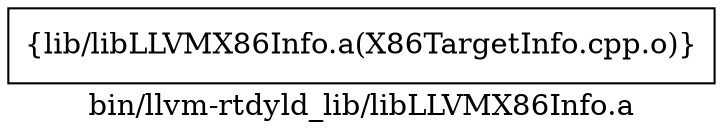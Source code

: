digraph "bin/llvm-rtdyld_lib/libLLVMX86Info.a" {
	label="bin/llvm-rtdyld_lib/libLLVMX86Info.a";
	rankdir=LR;

	Node0x56374d6d7118 [shape=record,shape=box,group=0,label="{lib/libLLVMX86Info.a(X86TargetInfo.cpp.o)}"];
}
